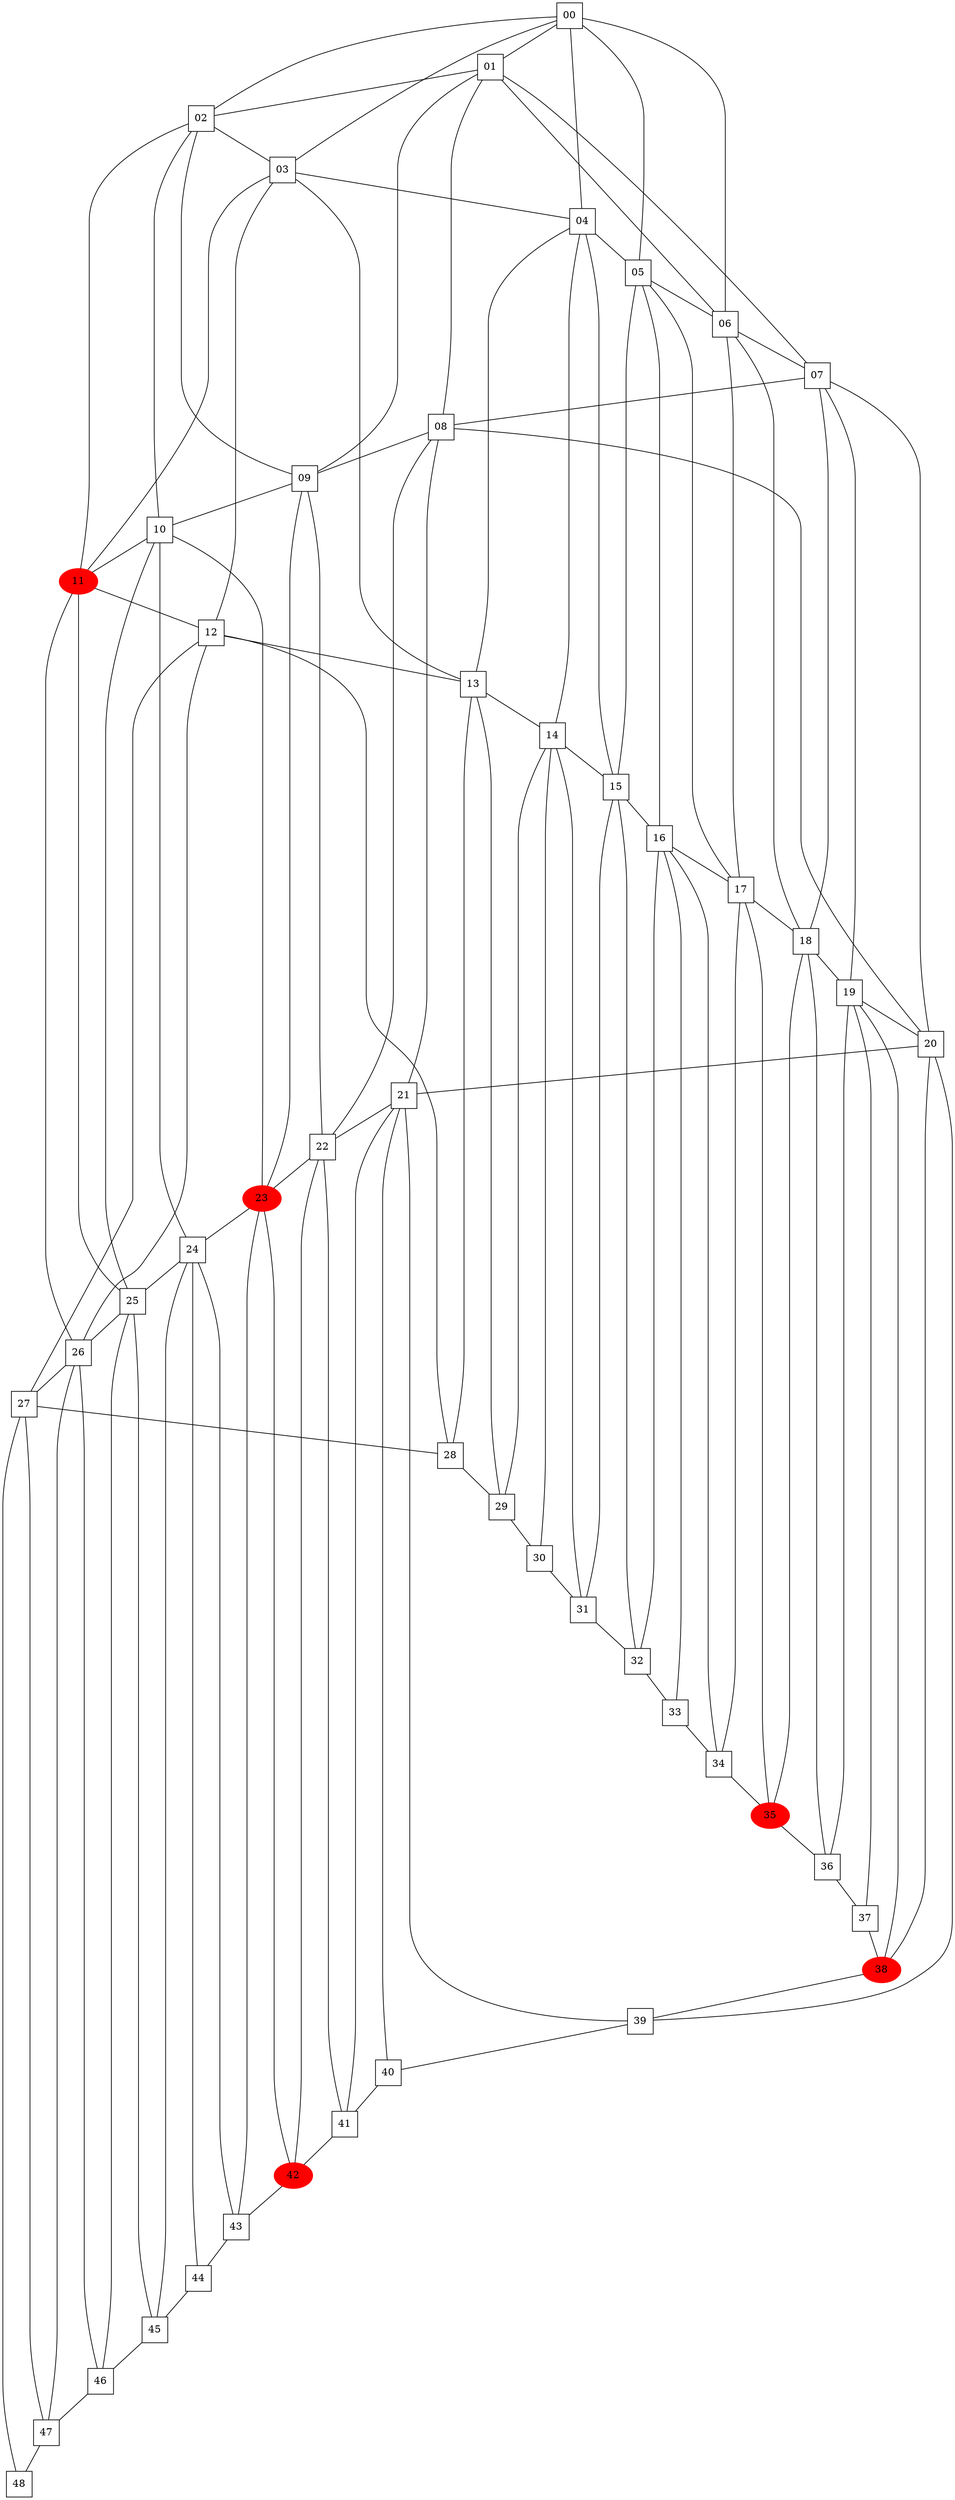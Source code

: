 graph G {
00 [label = 00, type = "virtual", shape="square" ];
01 [label = 01, type = "virtual", shape="square" ];
02 [label = 02, type = "virtual", shape="square" ];
03 [label = 03, type = "virtual", shape="square" ];
04 [label = 04, type = "virtual", shape="square" ];
05 [label = 05, type = "virtual", shape="square" ];
06 [label = 06, type = "virtual", shape="square" ];
07 [label = 07, type = "virtual", shape="square" ];
08 [label = 08, type = "virtual", shape="square" ];
09 [label = 09, type = "virtual", shape="square" ];
10 [label = 10, type = "virtual", shape="square" ];
11 [label = 11, type = "physical", color="red", style="filled"];
12 [label = 12, type = "virtual", shape="square" ];
13 [label = 13, type = "virtual", shape="square" ];
14 [label = 14, type = "virtual", shape="square" ];
15 [label = 15, type = "virtual", shape="square" ];
16 [label = 16, type = "virtual", shape="square" ];
17 [label = 17, type = "virtual", shape="square" ];
18 [label = 18, type = "virtual", shape="square" ];
19 [label = 19, type = "virtual", shape="square" ];
20 [label = 20, type = "virtual", shape="square" ];
21 [label = 21, type = "virtual", shape="square" ];
22 [label = 22, type = "virtual", shape="square" ];
23 [label = 23, type = "physical", color="red", style="filled"];
24 [label = 24, type = "virtual", shape="square" ];
25 [label = 25, type = "virtual", shape="square" ];
26 [label = 26, type = "virtual", shape="square" ];
27 [label = 27, type = "virtual", shape="square" ];
28 [label = 28, type = "virtual", shape="square" ];
29 [label = 29, type = "virtual", shape="square" ];
30 [label = 30, type = "virtual", shape="square" ];
31 [label = 31, type = "virtual", shape="square" ];
32 [label = 32, type = "virtual", shape="square" ];
33 [label = 33, type = "virtual", shape="square" ];
34 [label = 34, type = "virtual", shape="square" ];
35 [label = 35, type = "physical", color="red", style="filled"];
36 [label = 36, type = "virtual", shape="square" ];
37 [label = 37, type = "virtual", shape="square" ];
38 [label = 38, type = "physical", color="red", style="filled"];
39 [label = 39, type = "virtual", shape="square" ];
40 [label = 40, type = "virtual", shape="square" ];
41 [label = 41, type = "virtual", shape="square" ];
42 [label = 42, type = "physical", color="red", style="filled"];
43 [label = 43, type = "virtual", shape="square" ];
44 [label = 44, type = "virtual", shape="square" ];
45 [label = 45, type = "virtual", shape="square" ];
46 [label = 46, type = "virtual", shape="square" ];
47 [label = 47, type = "virtual", shape="square" ];
48 [label = 48, type = "virtual", shape="square" ];
00 -- 01;
00 -- 02;
00 -- 03;
00 -- 04;
00 -- 05;
00 -- 06;
01 -- 02;
01 -- 06;
01 -- 07;
01 -- 08;
01 -- 09;
02 -- 03;
02 -- 09;
02 -- 10;
02 -- 11;
03 -- 04;
03 -- 11;
03 -- 12;
03 -- 13;
04 -- 05;
04 -- 13;
04 -- 14;
04 -- 15;
05 -- 06;
05 -- 15;
05 -- 16;
05 -- 17;
06 -- 07;
06 -- 17;
06 -- 18;
07 -- 08;
07 -- 18;
07 -- 19;
07 -- 20;
08 -- 09;
08 -- 20;
08 -- 21;
08 -- 22;
09 -- 10;
09 -- 22;
09 -- 23;
10 -- 11;
10 -- 23;
10 -- 24;
10 -- 25;
11 -- 12;
11 -- 25;
11 -- 26;
12 -- 13;
12 -- 26;
12 -- 27;
12 -- 28;
13 -- 14;
13 -- 28;
13 -- 29;
14 -- 15;
14 -- 29;
14 -- 30;
14 -- 31;
15 -- 16;
15 -- 31;
15 -- 32;
16 -- 17;
16 -- 32;
16 -- 33;
16 -- 34;
17 -- 18;
17 -- 34;
17 -- 35;
18 -- 19;
18 -- 35;
18 -- 36;
19 -- 20;
19 -- 36;
19 -- 37;
19 -- 38;
20 -- 21;
20 -- 38;
20 -- 39;
21 -- 22;
21 -- 39;
21 -- 40;
21 -- 41;
22 -- 23;
22 -- 41;
22 -- 42;
23 -- 24;
23 -- 42;
23 -- 43;
24 -- 25;
24 -- 43;
24 -- 44;
24 -- 45;
25 -- 26;
25 -- 45;
25 -- 46;
26 -- 27;
26 -- 46;
26 -- 47;
27 -- 28;
27 -- 47;
27 -- 48;
28 -- 29;
29 -- 30;
30 -- 31;
31 -- 32;
32 -- 33;
33 -- 34;
34 -- 35;
35 -- 36;
36 -- 37;
37 -- 38;
38 -- 39;
39 -- 40;
40 -- 41;
41 -- 42;
42 -- 43;
43 -- 44;
44 -- 45;
45 -- 46;
46 -- 47;
47 -- 48;
}
